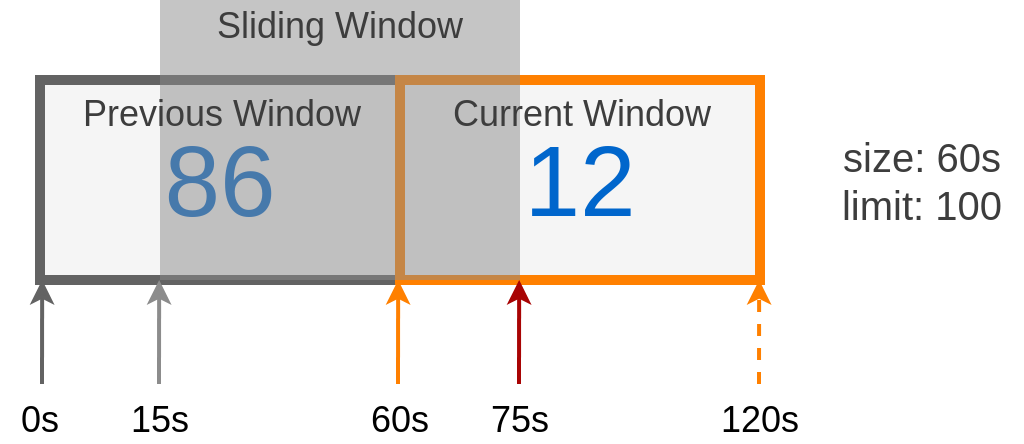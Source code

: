 <mxfile version="12.2.8" type="device" pages="1"><diagram id="r4LPT9TuvYPs7olexLUW" name="第 1 页"><mxGraphModel dx="530" dy="479" grid="1" gridSize="10" guides="1" tooltips="1" connect="1" arrows="1" fold="1" page="1" pageScale="1" pageWidth="827" pageHeight="1169" math="0" shadow="0"><root><mxCell id="0"/><mxCell id="1" parent="0"/><mxCell id="WcZXf8d2piWuTQxf370b-1" value="&lt;font style=&quot;font-size: 50px&quot;&gt;86&lt;/font&gt;" style="rounded=0;whiteSpace=wrap;html=1;fillColor=#f5f5f5;strokeColor=#636363;fontColor=#0066CC;strokeWidth=5;fontSize=50;" parent="1" vertex="1"><mxGeometry x="79" y="80" width="180" height="100" as="geometry"/></mxCell><mxCell id="WcZXf8d2piWuTQxf370b-2" value="12" style="rounded=0;whiteSpace=wrap;html=1;strokeWidth=5;fillColor=#f5f5f5;strokeColor=#FF8000;fontColor=#0066CC;fontSize=50;" parent="1" vertex="1"><mxGeometry x="259" y="80" width="180" height="100" as="geometry"/></mxCell><mxCell id="WcZXf8d2piWuTQxf370b-3" value="" style="rounded=0;whiteSpace=wrap;html=1;dashed=1;gradientColor=none;fillColor=#8C8C8C;strokeWidth=2;strokeColor=none;opacity=50;fontSize=18;" parent="1" vertex="1"><mxGeometry x="139" y="40" width="180" height="140" as="geometry"/></mxCell><mxCell id="WcZXf8d2piWuTQxf370b-6" value="" style="endArrow=classic;html=1;strokeColor=#636363;strokeWidth=2;entryX=0.006;entryY=0.98;entryDx=0;entryDy=0;entryPerimeter=0;fillColor=#dae8fc;" parent="1" edge="1"><mxGeometry width="50" height="50" relative="1" as="geometry"><mxPoint x="80" y="232" as="sourcePoint"/><mxPoint x="80.08" y="180" as="targetPoint"/></mxGeometry></mxCell><mxCell id="WcZXf8d2piWuTQxf370b-7" value="" style="endArrow=classic;html=1;strokeColor=#8C8C8C;strokeWidth=2;entryX=0.006;entryY=0.98;entryDx=0;entryDy=0;entryPerimeter=0;fillColor=#dae8fc;" parent="1" edge="1"><mxGeometry width="50" height="50" relative="1" as="geometry"><mxPoint x="138.5" y="232" as="sourcePoint"/><mxPoint x="138.58" y="180" as="targetPoint"/></mxGeometry></mxCell><mxCell id="WcZXf8d2piWuTQxf370b-8" value="" style="endArrow=classic;html=1;strokeColor=#FF8000;strokeWidth=2;entryX=0.006;entryY=0.98;entryDx=0;entryDy=0;entryPerimeter=0;fillColor=#dae8fc;" parent="1" edge="1"><mxGeometry width="50" height="50" relative="1" as="geometry"><mxPoint x="258" y="232" as="sourcePoint"/><mxPoint x="258.08" y="180" as="targetPoint"/></mxGeometry></mxCell><mxCell id="WcZXf8d2piWuTQxf370b-9" value="" style="endArrow=classic;html=1;strokeColor=#A80404;strokeWidth=2;entryX=0.006;entryY=0.98;entryDx=0;entryDy=0;entryPerimeter=0;fillColor=#dae8fc;" parent="1" edge="1"><mxGeometry width="50" height="50" relative="1" as="geometry"><mxPoint x="318.5" y="232" as="sourcePoint"/><mxPoint x="318.58" y="180" as="targetPoint"/></mxGeometry></mxCell><mxCell id="WcZXf8d2piWuTQxf370b-10" value="0s" style="text;html=1;strokeColor=none;fillColor=none;align=center;verticalAlign=middle;whiteSpace=wrap;rounded=0;dashed=1;opacity=50;fontSize=18;fontStyle=0" parent="1" vertex="1"><mxGeometry x="59" y="240" width="40" height="20" as="geometry"/></mxCell><mxCell id="WcZXf8d2piWuTQxf370b-11" value="15s" style="text;html=1;strokeColor=none;fillColor=none;align=center;verticalAlign=middle;whiteSpace=wrap;rounded=0;dashed=1;opacity=50;fontSize=18;fontStyle=0" parent="1" vertex="1"><mxGeometry x="119" y="240" width="40" height="20" as="geometry"/></mxCell><mxCell id="WcZXf8d2piWuTQxf370b-12" value="60s" style="text;html=1;strokeColor=none;fillColor=none;align=center;verticalAlign=middle;whiteSpace=wrap;rounded=0;dashed=1;opacity=50;fontSize=18;fontStyle=0" parent="1" vertex="1"><mxGeometry x="239" y="240" width="40" height="20" as="geometry"/></mxCell><mxCell id="WcZXf8d2piWuTQxf370b-13" value="75s" style="text;html=1;strokeColor=none;fillColor=none;align=center;verticalAlign=middle;whiteSpace=wrap;rounded=0;dashed=1;opacity=50;fontSize=18;fontStyle=0" parent="1" vertex="1"><mxGeometry x="299" y="240" width="40" height="20" as="geometry"/></mxCell><mxCell id="WcZXf8d2piWuTQxf370b-14" value="" style="endArrow=classic;html=1;strokeColor=#FF8000;strokeWidth=2;entryX=0.006;entryY=0.98;entryDx=0;entryDy=0;entryPerimeter=0;fillColor=#dae8fc;dashed=1;" parent="1" edge="1"><mxGeometry width="50" height="50" relative="1" as="geometry"><mxPoint x="438.5" y="232" as="sourcePoint"/><mxPoint x="438.58" y="180" as="targetPoint"/></mxGeometry></mxCell><mxCell id="WcZXf8d2piWuTQxf370b-15" value="120s" style="text;html=1;strokeColor=none;fillColor=none;align=center;verticalAlign=middle;whiteSpace=wrap;rounded=0;dashed=1;opacity=50;fontSize=18;fontStyle=0" parent="1" vertex="1"><mxGeometry x="419" y="240" width="40" height="20" as="geometry"/></mxCell><mxCell id="WcZXf8d2piWuTQxf370b-16" value="&lt;font style=&quot;font-size: 18px&quot;&gt;Previous Window&lt;/font&gt;" style="text;html=1;strokeColor=none;fillColor=none;align=center;verticalAlign=middle;whiteSpace=wrap;rounded=0;dashed=1;fontSize=20;fontColor=#3D3D3D;opacity=50;" parent="1" vertex="1"><mxGeometry x="80" y="86" width="180" height="20" as="geometry"/></mxCell><mxCell id="WcZXf8d2piWuTQxf370b-17" value="&lt;font style=&quot;font-size: 18px&quot;&gt;Current Window&lt;/font&gt;" style="text;html=1;strokeColor=none;fillColor=none;align=center;verticalAlign=middle;whiteSpace=wrap;rounded=0;dashed=1;fontSize=20;fontColor=#3D3D3D;opacity=50;" parent="1" vertex="1"><mxGeometry x="260" y="86" width="180" height="20" as="geometry"/></mxCell><mxCell id="WcZXf8d2piWuTQxf370b-18" value="&lt;font style=&quot;font-size: 18px&quot;&gt;Sliding Window&lt;/font&gt;" style="text;html=1;strokeColor=none;fillColor=none;align=center;verticalAlign=middle;whiteSpace=wrap;rounded=0;dashed=1;fontSize=18;fontColor=#3D3D3D;opacity=50;" parent="1" vertex="1"><mxGeometry x="139" y="43" width="180" height="20" as="geometry"/></mxCell><mxCell id="WcZXf8d2piWuTQxf370b-19" value="size: 60s&lt;br style=&quot;font-size: 20px;&quot;&gt;limit: 100" style="text;html=1;strokeColor=none;fillColor=none;align=center;verticalAlign=middle;whiteSpace=wrap;rounded=0;dashed=1;fontSize=20;fontColor=#3D3D3D;opacity=50;" parent="1" vertex="1"><mxGeometry x="470" y="120" width="100" height="20" as="geometry"/></mxCell></root></mxGraphModel></diagram></mxfile>